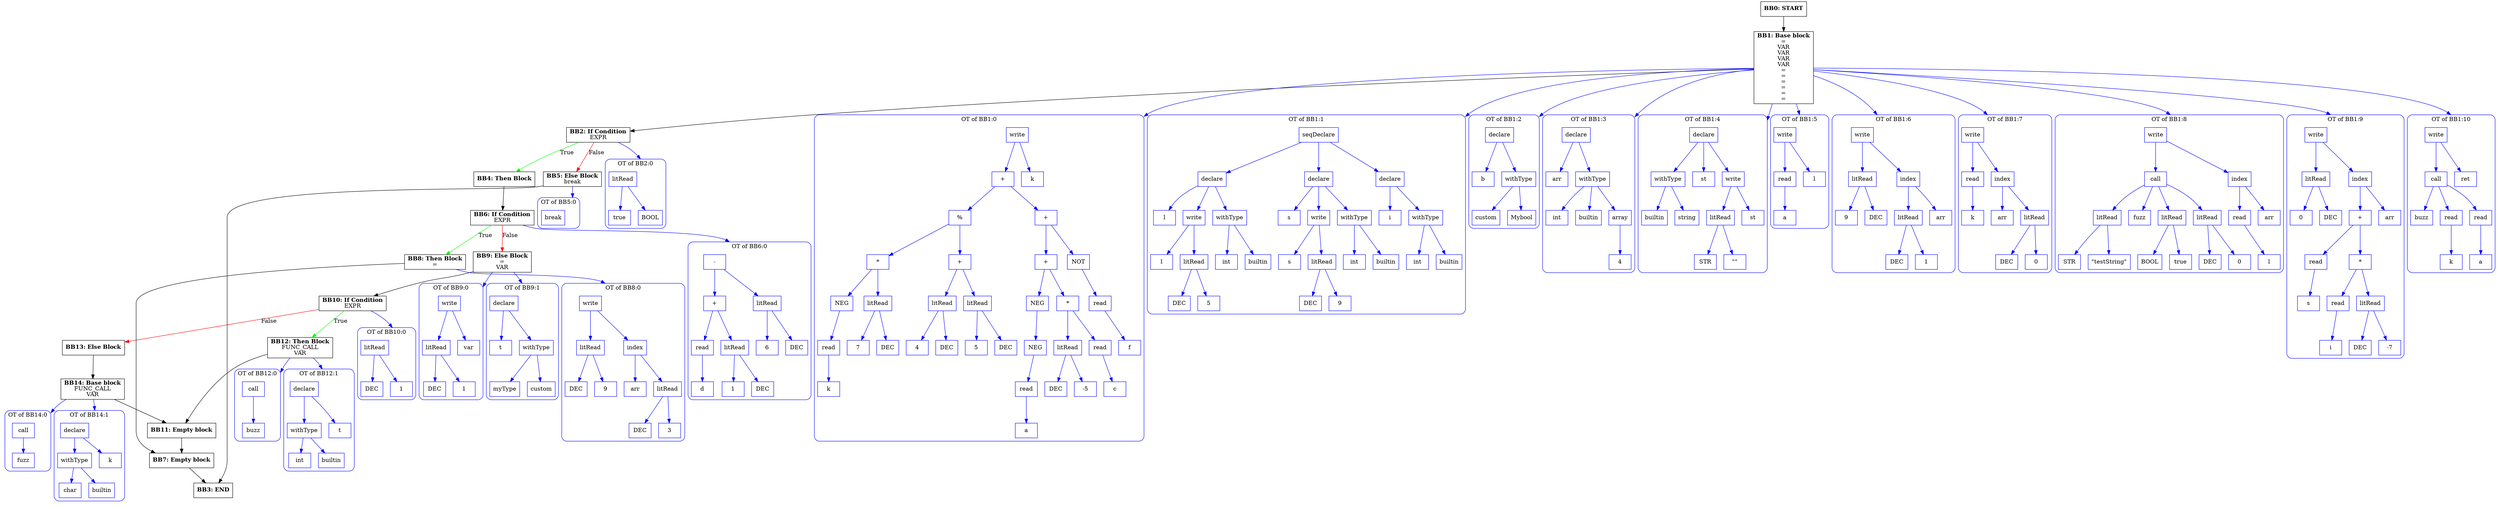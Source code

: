 digraph CFG {
    compound=true;
    graph [splines=true];
    node [shape=rectangle];

    BB14 [label=<<B>BB14: Base block</B><BR ALIGN="CENTER"/>FUNC_CALL<BR ALIGN="CENTER"/>VAR<BR ALIGN="CENTER"/>>];
    subgraph cluster_instruction0 {
        label = "OT of BB14:0";
        style=rounded;
        color=blue;
        entry0 [shape=point, style=invis];
        node0 [label="call", color=blue];
        node1 [label="fuzz", color=blue];
        node0 -> node1[color=blue];
    }
    BB14 -> entry0 [lhead=cluster_instruction0, color=blue];
    subgraph cluster_instruction1 {
        label = "OT of BB14:1";
        style=rounded;
        color=blue;
        entry1 [shape=point, style=invis];
        node2 [label="declare", color=blue];
        node3 [label="withType", color=blue];
        node4 [label="char", color=blue];
        node3 -> node4[color=blue];
        node5 [label="builtin", color=blue];
        node3 -> node5[color=blue];
        node2 -> node3[color=blue];
        node6 [label="k", color=blue];
        node2 -> node6[color=blue];
    }
    BB14 -> entry1 [lhead=cluster_instruction1, color=blue];
    BB13 [label=<<B>BB13: Else Block</B><BR ALIGN="CENTER"/>>];
    BB12 [label=<<B>BB12: Then Block</B><BR ALIGN="CENTER"/>FUNC_CALL<BR ALIGN="CENTER"/>VAR<BR ALIGN="CENTER"/>>];
    subgraph cluster_instruction2 {
        label = "OT of BB12:0";
        style=rounded;
        color=blue;
        entry2 [shape=point, style=invis];
        node7 [label="call", color=blue];
        node8 [label="buzz", color=blue];
        node7 -> node8[color=blue];
    }
    BB12 -> entry2 [lhead=cluster_instruction2, color=blue];
    subgraph cluster_instruction3 {
        label = "OT of BB12:1";
        style=rounded;
        color=blue;
        entry3 [shape=point, style=invis];
        node9 [label="declare", color=blue];
        node10 [label="withType", color=blue];
        node11 [label="int", color=blue];
        node10 -> node11[color=blue];
        node12 [label="builtin", color=blue];
        node10 -> node12[color=blue];
        node9 -> node10[color=blue];
        node13 [label="t", color=blue];
        node9 -> node13[color=blue];
    }
    BB12 -> entry3 [lhead=cluster_instruction3, color=blue];
    BB11 [label=<<B>BB11: Empty block</B><BR ALIGN="CENTER"/>>];
    BB10 [label=<<B>BB10: If Condition</B><BR ALIGN="CENTER"/>EXPR<BR ALIGN="CENTER"/>>];
    subgraph cluster_instruction4 {
        label = "OT of BB10:0";
        style=rounded;
        color=blue;
        entry4 [shape=point, style=invis];
        node14 [label="litRead", color=blue];
        node15 [label="DEC", color=blue];
        node14 -> node15[color=blue];
        node16 [label="1", color=blue];
        node14 -> node16[color=blue];
    }
    BB10 -> entry4 [lhead=cluster_instruction4, color=blue];
    BB9 [label=<<B>BB9: Else Block</B><BR ALIGN="CENTER"/>=<BR ALIGN="CENTER"/>VAR<BR ALIGN="CENTER"/>>];
    subgraph cluster_instruction5 {
        label = "OT of BB9:0";
        style=rounded;
        color=blue;
        entry5 [shape=point, style=invis];
        node17 [label="write", color=blue];
        node18 [label="var", color=blue];
        node17 -> node18[color=blue];
        node19 [label="litRead", color=blue];
        node20 [label="DEC", color=blue];
        node19 -> node20[color=blue];
        node21 [label="1", color=blue];
        node19 -> node21[color=blue];
        node17 -> node19[color=blue];
    }
    BB9 -> entry5 [lhead=cluster_instruction5, color=blue];
    subgraph cluster_instruction6 {
        label = "OT of BB9:1";
        style=rounded;
        color=blue;
        entry6 [shape=point, style=invis];
        node22 [label="declare", color=blue];
        node23 [label="withType", color=blue];
        node24 [label="myType", color=blue];
        node23 -> node24[color=blue];
        node25 [label="custom", color=blue];
        node23 -> node25[color=blue];
        node22 -> node23[color=blue];
        node26 [label="t", color=blue];
        node22 -> node26[color=blue];
    }
    BB9 -> entry6 [lhead=cluster_instruction6, color=blue];
    BB8 [label=<<B>BB8: Then Block</B><BR ALIGN="CENTER"/>=<BR ALIGN="CENTER"/>>];
    subgraph cluster_instruction7 {
        label = "OT of BB8:0";
        style=rounded;
        color=blue;
        entry7 [shape=point, style=invis];
        node27 [label="write", color=blue];
        node28 [label="index", color=blue];
        node29 [label="arr", color=blue];
        node28 -> node29[color=blue];
        node30 [label="litRead", color=blue];
        node31 [label="DEC", color=blue];
        node30 -> node31[color=blue];
        node32 [label="3", color=blue];
        node30 -> node32[color=blue];
        node28 -> node30[color=blue];
        node27 -> node28[color=blue];
        node33 [label="litRead", color=blue];
        node34 [label="DEC", color=blue];
        node33 -> node34[color=blue];
        node35 [label="9", color=blue];
        node33 -> node35[color=blue];
        node27 -> node33[color=blue];
    }
    BB8 -> entry7 [lhead=cluster_instruction7, color=blue];
    BB7 [label=<<B>BB7: Empty block</B><BR ALIGN="CENTER"/>>];
    BB6 [label=<<B>BB6: If Condition</B><BR ALIGN="CENTER"/>EXPR<BR ALIGN="CENTER"/>>];
    subgraph cluster_instruction8 {
        label = "OT of BB6:0";
        style=rounded;
        color=blue;
        entry8 [shape=point, style=invis];
        node36 [label="-", color=blue];
        node37 [label="+", color=blue];
        node38 [label="litRead", color=blue];
        node39 [label="DEC", color=blue];
        node38 -> node39[color=blue];
        node40 [label="1", color=blue];
        node38 -> node40[color=blue];
        node37 -> node38[color=blue];
        node41 [label="read", color=blue];
        node42 [label="d", color=blue];
        node41 -> node42[color=blue];
        node37 -> node41[color=blue];
        node36 -> node37[color=blue];
        node43 [label="litRead", color=blue];
        node44 [label="DEC", color=blue];
        node43 -> node44[color=blue];
        node45 [label="6", color=blue];
        node43 -> node45[color=blue];
        node36 -> node43[color=blue];
    }
    BB6 -> entry8 [lhead=cluster_instruction8, color=blue];
    BB5 [label=<<B>BB5: Else Block</B><BR ALIGN="CENTER"/>break<BR ALIGN="CENTER"/>>];
    subgraph cluster_instruction9 {
        label = "OT of BB5:0";
        style=rounded;
        color=blue;
        entry9 [shape=point, style=invis];
        node46 [label="break", color=blue];
    }
    BB5 -> entry9 [lhead=cluster_instruction9, color=blue];
    BB4 [label=<<B>BB4: Then Block</B><BR ALIGN="CENTER"/>>];
    BB3 [label=<<B>BB3: END</B><BR ALIGN="CENTER"/>>];
    BB2 [label=<<B>BB2: If Condition</B><BR ALIGN="CENTER"/>EXPR<BR ALIGN="CENTER"/>>];
    subgraph cluster_instruction10 {
        label = "OT of BB2:0";
        style=rounded;
        color=blue;
        entry10 [shape=point, style=invis];
        node47 [label="litRead", color=blue];
        node48 [label="BOOL", color=blue];
        node47 -> node48[color=blue];
        node49 [label="true", color=blue];
        node47 -> node49[color=blue];
    }
    BB2 -> entry10 [lhead=cluster_instruction10, color=blue];
    BB1 [label=<<B>BB1: Base block</B><BR ALIGN="CENTER"/>=<BR ALIGN="CENTER"/>VAR<BR ALIGN="CENTER"/>VAR<BR ALIGN="CENTER"/>VAR<BR ALIGN="CENTER"/>VAR<BR ALIGN="CENTER"/>=<BR ALIGN="CENTER"/>=<BR ALIGN="CENTER"/>=<BR ALIGN="CENTER"/>=<BR ALIGN="CENTER"/>=<BR ALIGN="CENTER"/>=<BR ALIGN="CENTER"/>>];
    subgraph cluster_instruction11 {
        label = "OT of BB1:0";
        style=rounded;
        color=blue;
        entry11 [shape=point, style=invis];
        node50 [label="write", color=blue];
        node51 [label="k", color=blue];
        node50 -> node51[color=blue];
        node52 [label="+", color=blue];
        node53 [label="+", color=blue];
        node54 [label="+", color=blue];
        node55 [label="NEG", color=blue];
        node56 [label="NEG", color=blue];
        node57 [label="read", color=blue];
        node58 [label="a", color=blue];
        node57 -> node58[color=blue];
        node56 -> node57[color=blue];
        node55 -> node56[color=blue];
        node54 -> node55[color=blue];
        node59 [label="*", color=blue];
        node60 [label="read", color=blue];
        node61 [label="c", color=blue];
        node60 -> node61[color=blue];
        node59 -> node60[color=blue];
        node62 [label="litRead", color=blue];
        node63 [label="DEC", color=blue];
        node62 -> node63[color=blue];
        node64 [label="-5", color=blue];
        node62 -> node64[color=blue];
        node59 -> node62[color=blue];
        node54 -> node59[color=blue];
        node53 -> node54[color=blue];
        node65 [label="NOT", color=blue];
        node66 [label="read", color=blue];
        node67 [label="f", color=blue];
        node66 -> node67[color=blue];
        node65 -> node66[color=blue];
        node53 -> node65[color=blue];
        node52 -> node53[color=blue];
        node68 [label="%", color=blue];
        node69 [label="*", color=blue];
        node70 [label="NEG", color=blue];
        node71 [label="read", color=blue];
        node72 [label="k", color=blue];
        node71 -> node72[color=blue];
        node70 -> node71[color=blue];
        node69 -> node70[color=blue];
        node73 [label="litRead", color=blue];
        node74 [label="DEC", color=blue];
        node73 -> node74[color=blue];
        node75 [label="7", color=blue];
        node73 -> node75[color=blue];
        node69 -> node73[color=blue];
        node68 -> node69[color=blue];
        node76 [label="+", color=blue];
        node77 [label="litRead", color=blue];
        node78 [label="DEC", color=blue];
        node77 -> node78[color=blue];
        node79 [label="4", color=blue];
        node77 -> node79[color=blue];
        node76 -> node77[color=blue];
        node80 [label="litRead", color=blue];
        node81 [label="DEC", color=blue];
        node80 -> node81[color=blue];
        node82 [label="5", color=blue];
        node80 -> node82[color=blue];
        node76 -> node80[color=blue];
        node68 -> node76[color=blue];
        node52 -> node68[color=blue];
        node50 -> node52[color=blue];
    }
    BB1 -> entry11 [lhead=cluster_instruction11, color=blue];
    subgraph cluster_instruction12 {
        label = "OT of BB1:1";
        style=rounded;
        color=blue;
        entry12 [shape=point, style=invis];
        node83 [label="seqDeclare", color=blue];
        node84 [label="declare", color=blue];
        node85 [label="withType", color=blue];
        node86 [label="int", color=blue];
        node85 -> node86[color=blue];
        node87 [label="builtin", color=blue];
        node85 -> node87[color=blue];
        node84 -> node85[color=blue];
        node88 [label="l", color=blue];
        node84 -> node88[color=blue];
        node89 [label="write", color=blue];
        node90 [label="l", color=blue];
        node89 -> node90[color=blue];
        node91 [label="litRead", color=blue];
        node92 [label="DEC", color=blue];
        node91 -> node92[color=blue];
        node93 [label="5", color=blue];
        node91 -> node93[color=blue];
        node89 -> node91[color=blue];
        node84 -> node89[color=blue];
        node83 -> node84[color=blue];
        node94 [label="declare", color=blue];
        node95 [label="withType", color=blue];
        node96 [label="int", color=blue];
        node95 -> node96[color=blue];
        node97 [label="builtin", color=blue];
        node95 -> node97[color=blue];
        node94 -> node95[color=blue];
        node98 [label="s", color=blue];
        node94 -> node98[color=blue];
        node99 [label="write", color=blue];
        node100 [label="s", color=blue];
        node99 -> node100[color=blue];
        node101 [label="litRead", color=blue];
        node102 [label="DEC", color=blue];
        node101 -> node102[color=blue];
        node103 [label="9", color=blue];
        node101 -> node103[color=blue];
        node99 -> node101[color=blue];
        node94 -> node99[color=blue];
        node83 -> node94[color=blue];
        node104 [label="declare", color=blue];
        node105 [label="withType", color=blue];
        node106 [label="int", color=blue];
        node105 -> node106[color=blue];
        node107 [label="builtin", color=blue];
        node105 -> node107[color=blue];
        node104 -> node105[color=blue];
        node108 [label="i", color=blue];
        node104 -> node108[color=blue];
        node83 -> node104[color=blue];
    }
    BB1 -> entry12 [lhead=cluster_instruction12, color=blue];
    subgraph cluster_instruction13 {
        label = "OT of BB1:2";
        style=rounded;
        color=blue;
        entry13 [shape=point, style=invis];
        node109 [label="declare", color=blue];
        node110 [label="withType", color=blue];
        node111 [label="Mybool", color=blue];
        node110 -> node111[color=blue];
        node112 [label="custom", color=blue];
        node110 -> node112[color=blue];
        node109 -> node110[color=blue];
        node113 [label="b", color=blue];
        node109 -> node113[color=blue];
    }
    BB1 -> entry13 [lhead=cluster_instruction13, color=blue];
    subgraph cluster_instruction14 {
        label = "OT of BB1:3";
        style=rounded;
        color=blue;
        entry14 [shape=point, style=invis];
        node114 [label="declare", color=blue];
        node115 [label="withType", color=blue];
        node116 [label="int", color=blue];
        node115 -> node116[color=blue];
        node117 [label="builtin", color=blue];
        node115 -> node117[color=blue];
        node118 [label="array", color=blue];
        node119 [label="4", color=blue];
        node118 -> node119[color=blue];
        node115 -> node118[color=blue];
        node114 -> node115[color=blue];
        node120 [label="arr", color=blue];
        node114 -> node120[color=blue];
    }
    BB1 -> entry14 [lhead=cluster_instruction14, color=blue];
    subgraph cluster_instruction15 {
        label = "OT of BB1:4";
        style=rounded;
        color=blue;
        entry15 [shape=point, style=invis];
        node121 [label="declare", color=blue];
        node122 [label="withType", color=blue];
        node123 [label="string", color=blue];
        node122 -> node123[color=blue];
        node124 [label="builtin", color=blue];
        node122 -> node124[color=blue];
        node121 -> node122[color=blue];
        node125 [label="st", color=blue];
        node121 -> node125[color=blue];
        node126 [label="write", color=blue];
        node127 [label="st", color=blue];
        node126 -> node127[color=blue];
        node128 [label="litRead", color=blue];
        node129 [label="STR", color=blue];
        node128 -> node129[color=blue];
        node130 [label="\"\"", color=blue];
        node128 -> node130[color=blue];
        node126 -> node128[color=blue];
        node121 -> node126[color=blue];
    }
    BB1 -> entry15 [lhead=cluster_instruction15, color=blue];
    subgraph cluster_instruction16 {
        label = "OT of BB1:5";
        style=rounded;
        color=blue;
        entry16 [shape=point, style=invis];
        node131 [label="write", color=blue];
        node132 [label="l", color=blue];
        node131 -> node132[color=blue];
        node133 [label="read", color=blue];
        node134 [label="a", color=blue];
        node133 -> node134[color=blue];
        node131 -> node133[color=blue];
    }
    BB1 -> entry16 [lhead=cluster_instruction16, color=blue];
    subgraph cluster_instruction17 {
        label = "OT of BB1:6";
        style=rounded;
        color=blue;
        entry17 [shape=point, style=invis];
        node135 [label="write", color=blue];
        node136 [label="index", color=blue];
        node137 [label="arr", color=blue];
        node136 -> node137[color=blue];
        node138 [label="litRead", color=blue];
        node139 [label="DEC", color=blue];
        node138 -> node139[color=blue];
        node140 [label="1", color=blue];
        node138 -> node140[color=blue];
        node136 -> node138[color=blue];
        node135 -> node136[color=blue];
        node141 [label="litRead", color=blue];
        node142 [label="DEC", color=blue];
        node141 -> node142[color=blue];
        node143 [label="9", color=blue];
        node141 -> node143[color=blue];
        node135 -> node141[color=blue];
    }
    BB1 -> entry17 [lhead=cluster_instruction17, color=blue];
    subgraph cluster_instruction18 {
        label = "OT of BB1:7";
        style=rounded;
        color=blue;
        entry18 [shape=point, style=invis];
        node144 [label="write", color=blue];
        node145 [label="index", color=blue];
        node146 [label="arr", color=blue];
        node145 -> node146[color=blue];
        node147 [label="litRead", color=blue];
        node148 [label="DEC", color=blue];
        node147 -> node148[color=blue];
        node149 [label="0", color=blue];
        node147 -> node149[color=blue];
        node145 -> node147[color=blue];
        node144 -> node145[color=blue];
        node150 [label="read", color=blue];
        node151 [label="k", color=blue];
        node150 -> node151[color=blue];
        node144 -> node150[color=blue];
    }
    BB1 -> entry18 [lhead=cluster_instruction18, color=blue];
    subgraph cluster_instruction19 {
        label = "OT of BB1:8";
        style=rounded;
        color=blue;
        entry19 [shape=point, style=invis];
        node152 [label="write", color=blue];
        node153 [label="index", color=blue];
        node154 [label="arr", color=blue];
        node153 -> node154[color=blue];
        node155 [label="read", color=blue];
        node156 [label="l", color=blue];
        node155 -> node156[color=blue];
        node153 -> node155[color=blue];
        node152 -> node153[color=blue];
        node157 [label="call", color=blue];
        node158 [label="fuzz", color=blue];
        node157 -> node158[color=blue];
        node159 [label="litRead", color=blue];
        node160 [label="BOOL", color=blue];
        node159 -> node160[color=blue];
        node161 [label="true", color=blue];
        node159 -> node161[color=blue];
        node157 -> node159[color=blue];
        node162 [label="litRead", color=blue];
        node163 [label="DEC", color=blue];
        node162 -> node163[color=blue];
        node164 [label="0", color=blue];
        node162 -> node164[color=blue];
        node157 -> node162[color=blue];
        node165 [label="litRead", color=blue];
        node166 [label="STR", color=blue];
        node165 -> node166[color=blue];
        node167 [label="\"testString\"", color=blue];
        node165 -> node167[color=blue];
        node157 -> node165[color=blue];
        node152 -> node157[color=blue];
    }
    BB1 -> entry19 [lhead=cluster_instruction19, color=blue];
    subgraph cluster_instruction20 {
        label = "OT of BB1:9";
        style=rounded;
        color=blue;
        entry20 [shape=point, style=invis];
        node168 [label="write", color=blue];
        node169 [label="index", color=blue];
        node170 [label="arr", color=blue];
        node169 -> node170[color=blue];
        node171 [label="+", color=blue];
        node172 [label="read", color=blue];
        node173 [label="s", color=blue];
        node172 -> node173[color=blue];
        node171 -> node172[color=blue];
        node174 [label="*", color=blue];
        node175 [label="read", color=blue];
        node176 [label="i", color=blue];
        node175 -> node176[color=blue];
        node174 -> node175[color=blue];
        node177 [label="litRead", color=blue];
        node178 [label="DEC", color=blue];
        node177 -> node178[color=blue];
        node179 [label="-7", color=blue];
        node177 -> node179[color=blue];
        node174 -> node177[color=blue];
        node171 -> node174[color=blue];
        node169 -> node171[color=blue];
        node168 -> node169[color=blue];
        node180 [label="litRead", color=blue];
        node181 [label="DEC", color=blue];
        node180 -> node181[color=blue];
        node182 [label="0", color=blue];
        node180 -> node182[color=blue];
        node168 -> node180[color=blue];
    }
    BB1 -> entry20 [lhead=cluster_instruction20, color=blue];
    subgraph cluster_instruction21 {
        label = "OT of BB1:10";
        style=rounded;
        color=blue;
        entry21 [shape=point, style=invis];
        node183 [label="write", color=blue];
        node184 [label="ret", color=blue];
        node183 -> node184[color=blue];
        node185 [label="call", color=blue];
        node186 [label="buzz", color=blue];
        node185 -> node186[color=blue];
        node187 [label="read", color=blue];
        node188 [label="k", color=blue];
        node187 -> node188[color=blue];
        node185 -> node187[color=blue];
        node189 [label="read", color=blue];
        node190 [label="a", color=blue];
        node189 -> node190[color=blue];
        node185 -> node189[color=blue];
        node183 -> node185[color=blue];
    }
    BB1 -> entry21 [lhead=cluster_instruction21, color=blue];
    BB0 [label=<<B>BB0: START</B><BR ALIGN="CENTER"/>>];

    BB14 -> BB11;
    BB13 -> BB14;
    BB12 -> BB11;
    BB11 -> BB7;
    BB10 -> BB13 [label="False", color=red];
    BB10 -> BB12 [label="True", color=green];
    BB9 -> BB10;
    BB8 -> BB7;
    BB7 -> BB3;
    BB6 -> BB9 [label="False", color=red];
    BB6 -> BB8 [label="True", color=green];
    BB5 -> BB3;
    BB4 -> BB6;
    BB2 -> BB5 [label="False", color=red];
    BB2 -> BB4 [label="True", color=green];
    BB1 -> BB2;
    BB0 -> BB1;
}
